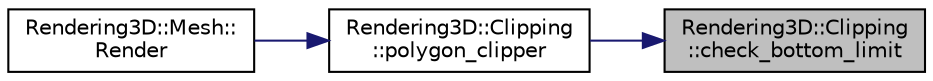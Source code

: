 digraph "Rendering3D::Clipping::check_bottom_limit"
{
 // LATEX_PDF_SIZE
  edge [fontname="Helvetica",fontsize="10",labelfontname="Helvetica",labelfontsize="10"];
  node [fontname="Helvetica",fontsize="10",shape=record];
  rankdir="RL";
  Node1 [label="Rendering3D::Clipping\l::check_bottom_limit",height=0.2,width=0.4,color="black", fillcolor="grey75", style="filled", fontcolor="black",tooltip="Clip by bottom limit."];
  Node1 -> Node2 [dir="back",color="midnightblue",fontsize="10",style="solid",fontname="Helvetica"];
  Node2 [label="Rendering3D::Clipping\l::polygon_clipper",height=0.2,width=0.4,color="black", fillcolor="white", style="filled",URL="$class_rendering3_d_1_1_clipping.html#aba534a4870c76acd8365f8eacf907789",tooltip="Polygon clipping following Sutherland-Hodgman method."];
  Node2 -> Node3 [dir="back",color="midnightblue",fontsize="10",style="solid",fontname="Helvetica"];
  Node3 [label="Rendering3D::Mesh::\lRender",height=0.2,width=0.4,color="black", fillcolor="white", style="filled",URL="$class_rendering3_d_1_1_mesh.html#af633c14f003a0e61f13cf117724c3664",tooltip="Render the mesh."];
}
